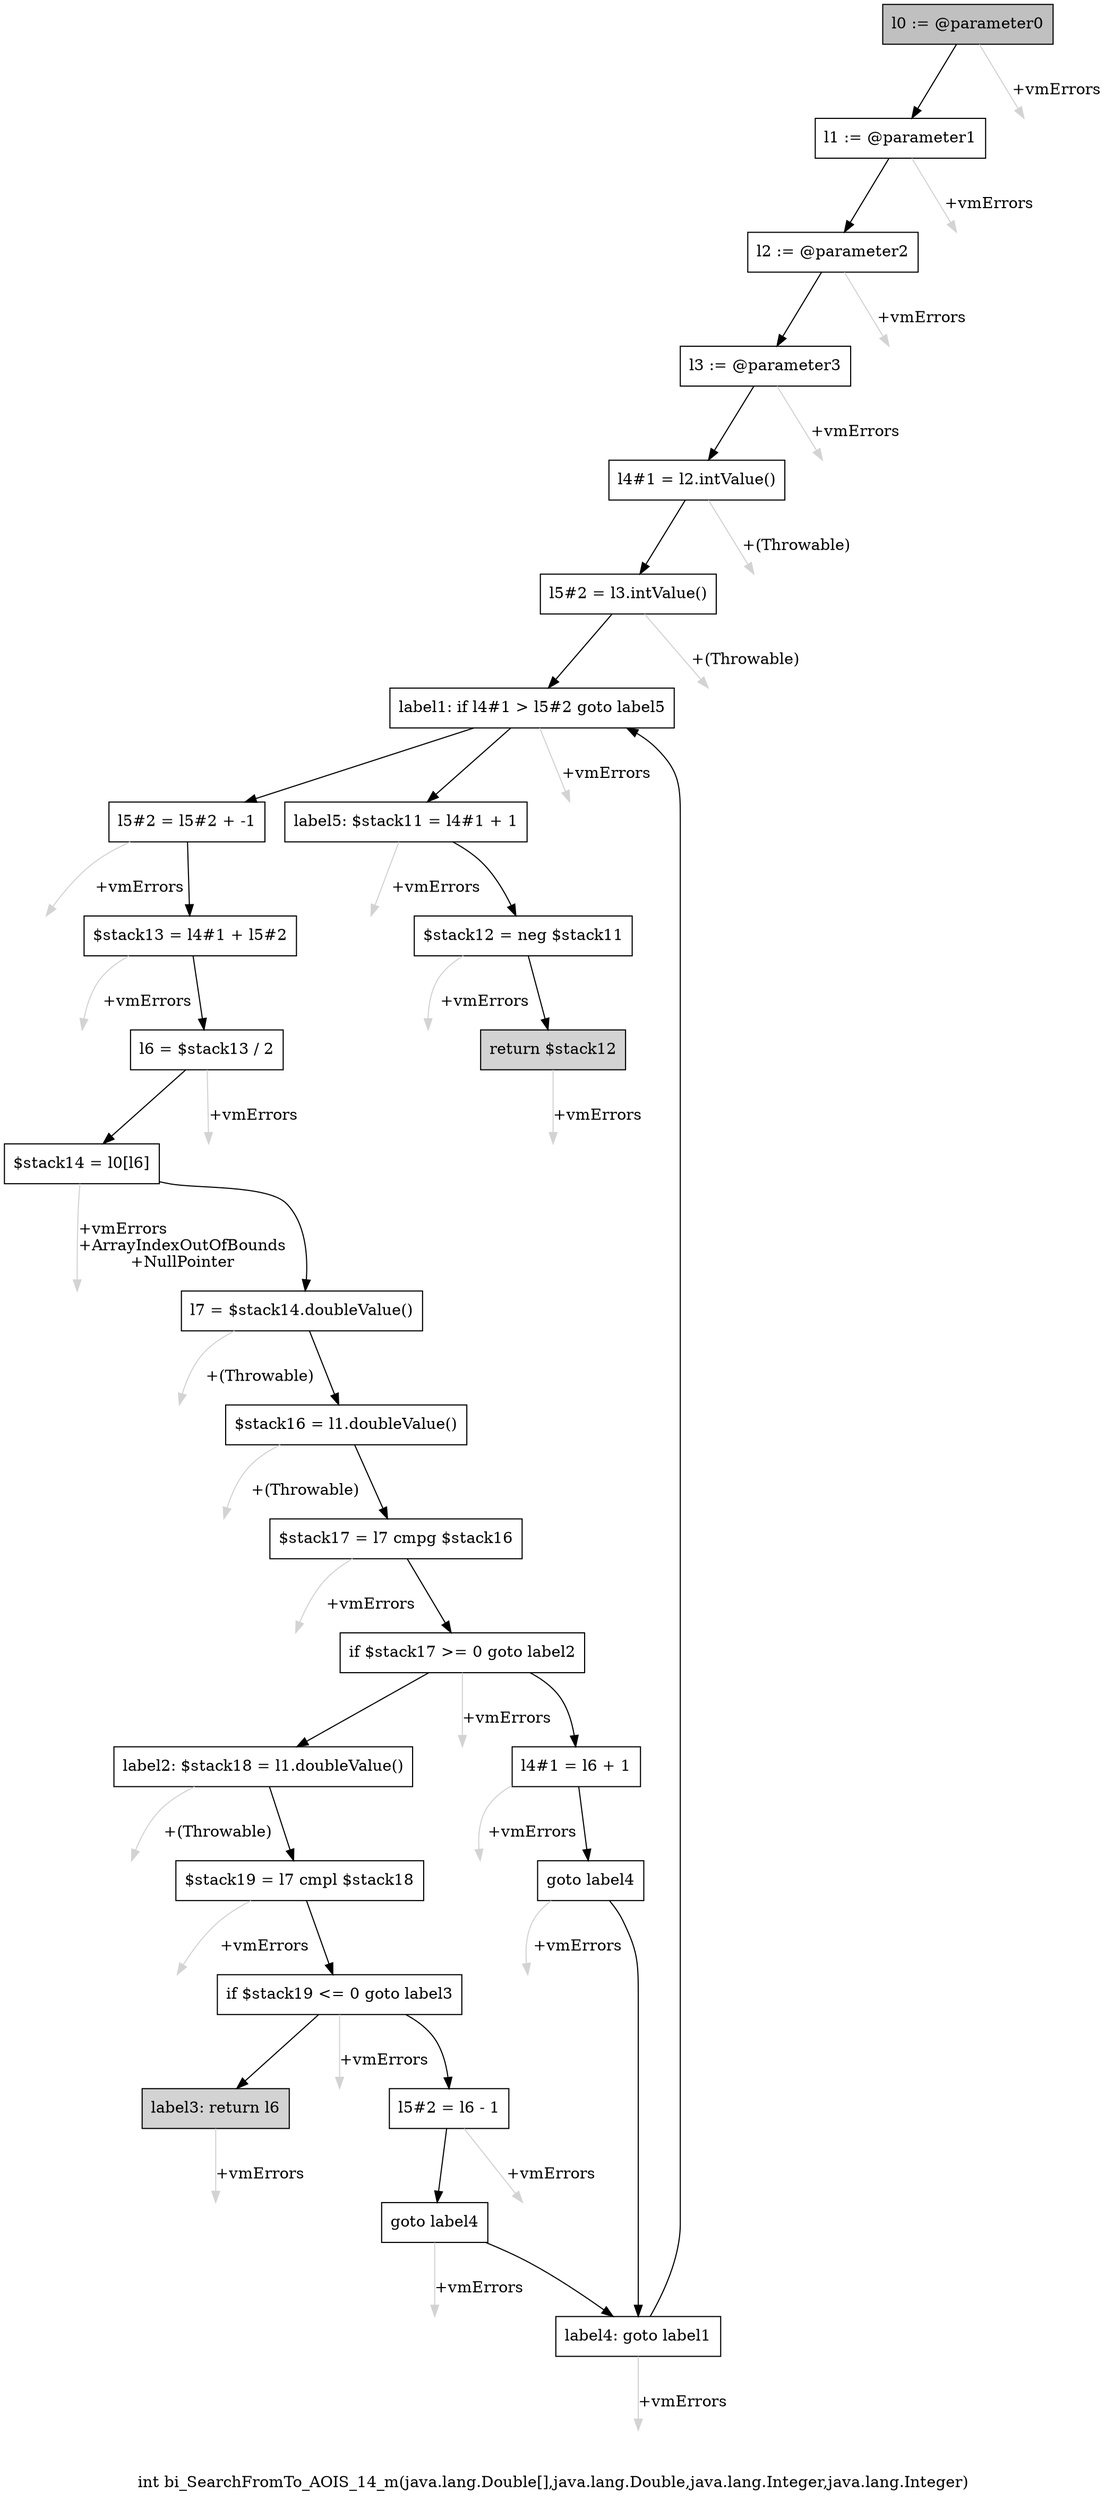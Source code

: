 digraph "int bi_SearchFromTo_AOIS_14_m(java.lang.Double[],java.lang.Double,java.lang.Integer,java.lang.Integer)" {
    label="int bi_SearchFromTo_AOIS_14_m(java.lang.Double[],java.lang.Double,java.lang.Integer,java.lang.Integer)";
    node [shape=box];
    "0" [style=filled,fillcolor=gray,label="l0 := @parameter0",];
    "1" [label="l1 := @parameter1",];
    "0"->"1" [color=black,];
    "27" [style=invis,label="Esc",];
    "0"->"27" [color=lightgray,label="\l+vmErrors",];
    "2" [label="l2 := @parameter2",];
    "1"->"2" [color=black,];
    "28" [style=invis,label="Esc",];
    "1"->"28" [color=lightgray,label="\l+vmErrors",];
    "3" [label="l3 := @parameter3",];
    "2"->"3" [color=black,];
    "29" [style=invis,label="Esc",];
    "2"->"29" [color=lightgray,label="\l+vmErrors",];
    "4" [label="l4#1 = l2.intValue()",];
    "3"->"4" [color=black,];
    "30" [style=invis,label="Esc",];
    "3"->"30" [color=lightgray,label="\l+vmErrors",];
    "5" [label="l5#2 = l3.intValue()",];
    "4"->"5" [color=black,];
    "31" [style=invis,label="Esc",];
    "4"->"31" [color=lightgray,label="\l+(Throwable)",];
    "6" [label="label1: if l4#1 > l5#2 goto label5",];
    "5"->"6" [color=black,];
    "32" [style=invis,label="Esc",];
    "5"->"32" [color=lightgray,label="\l+(Throwable)",];
    "7" [label="l5#2 = l5#2 + -1",];
    "6"->"7" [color=black,];
    "24" [label="label5: $stack11 = l4#1 + 1",];
    "6"->"24" [color=black,];
    "33" [style=invis,label="Esc",];
    "6"->"33" [color=lightgray,label="\l+vmErrors",];
    "8" [label="$stack13 = l4#1 + l5#2",];
    "7"->"8" [color=black,];
    "34" [style=invis,label="Esc",];
    "7"->"34" [color=lightgray,label="\l+vmErrors",];
    "9" [label="l6 = $stack13 / 2",];
    "8"->"9" [color=black,];
    "35" [style=invis,label="Esc",];
    "8"->"35" [color=lightgray,label="\l+vmErrors",];
    "10" [label="$stack14 = l0[l6]",];
    "9"->"10" [color=black,];
    "36" [style=invis,label="Esc",];
    "9"->"36" [color=lightgray,label="\l+vmErrors",];
    "11" [label="l7 = $stack14.doubleValue()",];
    "10"->"11" [color=black,];
    "37" [style=invis,label="Esc",];
    "10"->"37" [color=lightgray,label="\l+vmErrors\l+ArrayIndexOutOfBounds\l+NullPointer",];
    "12" [label="$stack16 = l1.doubleValue()",];
    "11"->"12" [color=black,];
    "38" [style=invis,label="Esc",];
    "11"->"38" [color=lightgray,label="\l+(Throwable)",];
    "13" [label="$stack17 = l7 cmpg $stack16",];
    "12"->"13" [color=black,];
    "39" [style=invis,label="Esc",];
    "12"->"39" [color=lightgray,label="\l+(Throwable)",];
    "14" [label="if $stack17 >= 0 goto label2",];
    "13"->"14" [color=black,];
    "40" [style=invis,label="Esc",];
    "13"->"40" [color=lightgray,label="\l+vmErrors",];
    "15" [label="l4#1 = l6 + 1",];
    "14"->"15" [color=black,];
    "17" [label="label2: $stack18 = l1.doubleValue()",];
    "14"->"17" [color=black,];
    "41" [style=invis,label="Esc",];
    "14"->"41" [color=lightgray,label="\l+vmErrors",];
    "16" [label="goto label4",];
    "15"->"16" [color=black,];
    "42" [style=invis,label="Esc",];
    "15"->"42" [color=lightgray,label="\l+vmErrors",];
    "23" [label="label4: goto label1",];
    "16"->"23" [color=black,];
    "43" [style=invis,label="Esc",];
    "16"->"43" [color=lightgray,label="\l+vmErrors",];
    "18" [label="$stack19 = l7 cmpl $stack18",];
    "17"->"18" [color=black,];
    "44" [style=invis,label="Esc",];
    "17"->"44" [color=lightgray,label="\l+(Throwable)",];
    "19" [label="if $stack19 <= 0 goto label3",];
    "18"->"19" [color=black,];
    "45" [style=invis,label="Esc",];
    "18"->"45" [color=lightgray,label="\l+vmErrors",];
    "20" [label="l5#2 = l6 - 1",];
    "19"->"20" [color=black,];
    "22" [style=filled,fillcolor=lightgray,label="label3: return l6",];
    "19"->"22" [color=black,];
    "46" [style=invis,label="Esc",];
    "19"->"46" [color=lightgray,label="\l+vmErrors",];
    "21" [label="goto label4",];
    "20"->"21" [color=black,];
    "47" [style=invis,label="Esc",];
    "20"->"47" [color=lightgray,label="\l+vmErrors",];
    "21"->"23" [color=black,];
    "48" [style=invis,label="Esc",];
    "21"->"48" [color=lightgray,label="\l+vmErrors",];
    "49" [style=invis,label="Esc",];
    "22"->"49" [color=lightgray,label="\l+vmErrors",];
    "23"->"6" [color=black,];
    "50" [style=invis,label="Esc",];
    "23"->"50" [color=lightgray,label="\l+vmErrors",];
    "25" [label="$stack12 = neg $stack11",];
    "24"->"25" [color=black,];
    "51" [style=invis,label="Esc",];
    "24"->"51" [color=lightgray,label="\l+vmErrors",];
    "26" [style=filled,fillcolor=lightgray,label="return $stack12",];
    "25"->"26" [color=black,];
    "52" [style=invis,label="Esc",];
    "25"->"52" [color=lightgray,label="\l+vmErrors",];
    "53" [style=invis,label="Esc",];
    "26"->"53" [color=lightgray,label="\l+vmErrors",];
}
